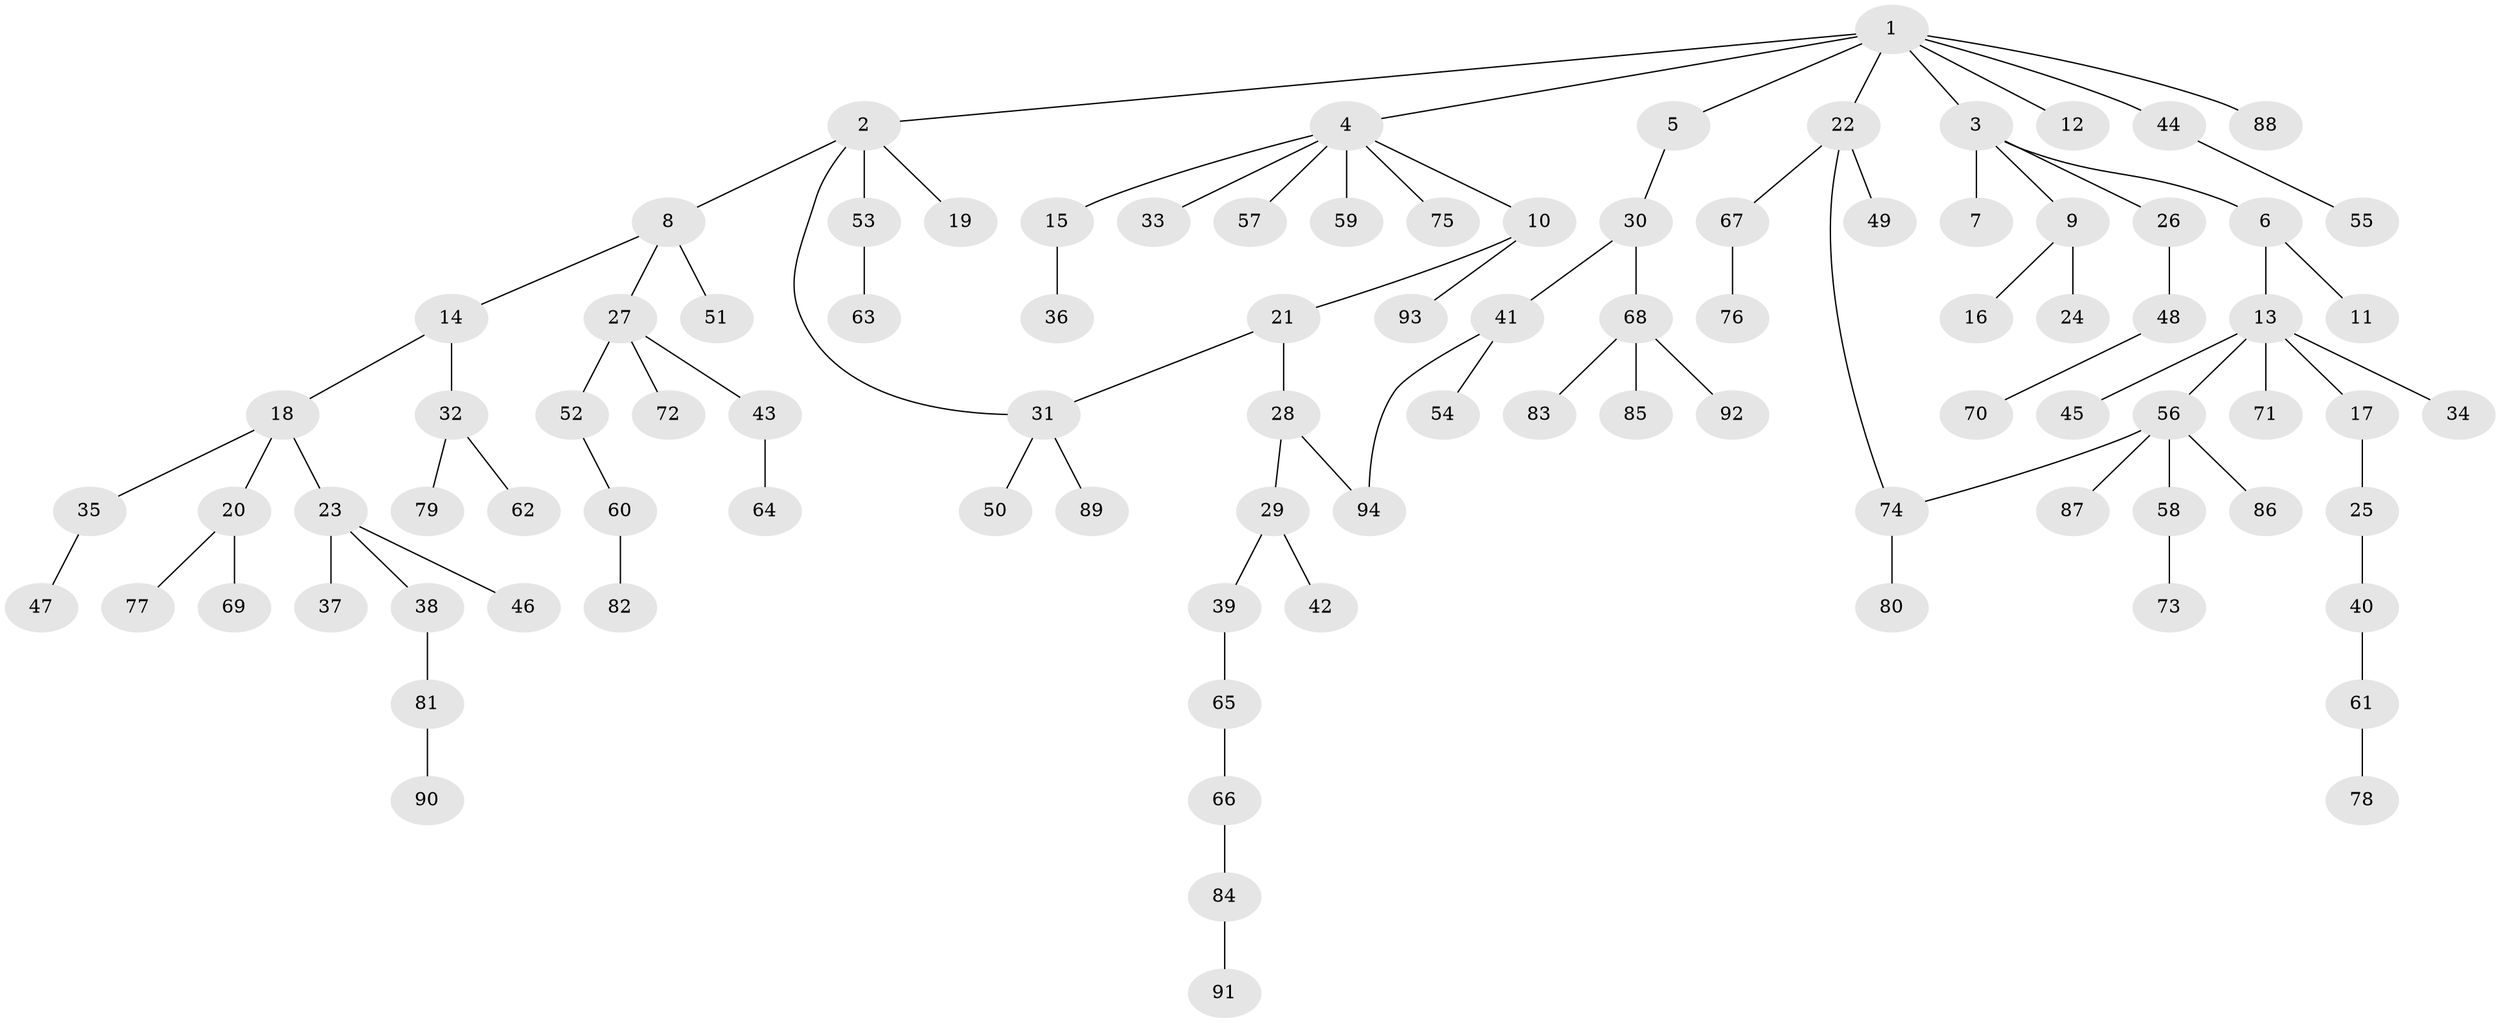 // Generated by graph-tools (version 1.1) at 2025/01/03/09/25 03:01:09]
// undirected, 94 vertices, 96 edges
graph export_dot {
graph [start="1"]
  node [color=gray90,style=filled];
  1;
  2;
  3;
  4;
  5;
  6;
  7;
  8;
  9;
  10;
  11;
  12;
  13;
  14;
  15;
  16;
  17;
  18;
  19;
  20;
  21;
  22;
  23;
  24;
  25;
  26;
  27;
  28;
  29;
  30;
  31;
  32;
  33;
  34;
  35;
  36;
  37;
  38;
  39;
  40;
  41;
  42;
  43;
  44;
  45;
  46;
  47;
  48;
  49;
  50;
  51;
  52;
  53;
  54;
  55;
  56;
  57;
  58;
  59;
  60;
  61;
  62;
  63;
  64;
  65;
  66;
  67;
  68;
  69;
  70;
  71;
  72;
  73;
  74;
  75;
  76;
  77;
  78;
  79;
  80;
  81;
  82;
  83;
  84;
  85;
  86;
  87;
  88;
  89;
  90;
  91;
  92;
  93;
  94;
  1 -- 2;
  1 -- 3;
  1 -- 4;
  1 -- 5;
  1 -- 12;
  1 -- 22;
  1 -- 44;
  1 -- 88;
  2 -- 8;
  2 -- 19;
  2 -- 53;
  2 -- 31;
  3 -- 6;
  3 -- 7;
  3 -- 9;
  3 -- 26;
  4 -- 10;
  4 -- 15;
  4 -- 33;
  4 -- 57;
  4 -- 59;
  4 -- 75;
  5 -- 30;
  6 -- 11;
  6 -- 13;
  8 -- 14;
  8 -- 27;
  8 -- 51;
  9 -- 16;
  9 -- 24;
  10 -- 21;
  10 -- 93;
  13 -- 17;
  13 -- 34;
  13 -- 45;
  13 -- 56;
  13 -- 71;
  14 -- 18;
  14 -- 32;
  15 -- 36;
  17 -- 25;
  18 -- 20;
  18 -- 23;
  18 -- 35;
  20 -- 69;
  20 -- 77;
  21 -- 28;
  21 -- 31;
  22 -- 49;
  22 -- 67;
  22 -- 74;
  23 -- 37;
  23 -- 38;
  23 -- 46;
  25 -- 40;
  26 -- 48;
  27 -- 43;
  27 -- 52;
  27 -- 72;
  28 -- 29;
  28 -- 94;
  29 -- 39;
  29 -- 42;
  30 -- 41;
  30 -- 68;
  31 -- 50;
  31 -- 89;
  32 -- 62;
  32 -- 79;
  35 -- 47;
  38 -- 81;
  39 -- 65;
  40 -- 61;
  41 -- 54;
  41 -- 94;
  43 -- 64;
  44 -- 55;
  48 -- 70;
  52 -- 60;
  53 -- 63;
  56 -- 58;
  56 -- 74;
  56 -- 86;
  56 -- 87;
  58 -- 73;
  60 -- 82;
  61 -- 78;
  65 -- 66;
  66 -- 84;
  67 -- 76;
  68 -- 83;
  68 -- 85;
  68 -- 92;
  74 -- 80;
  81 -- 90;
  84 -- 91;
}
